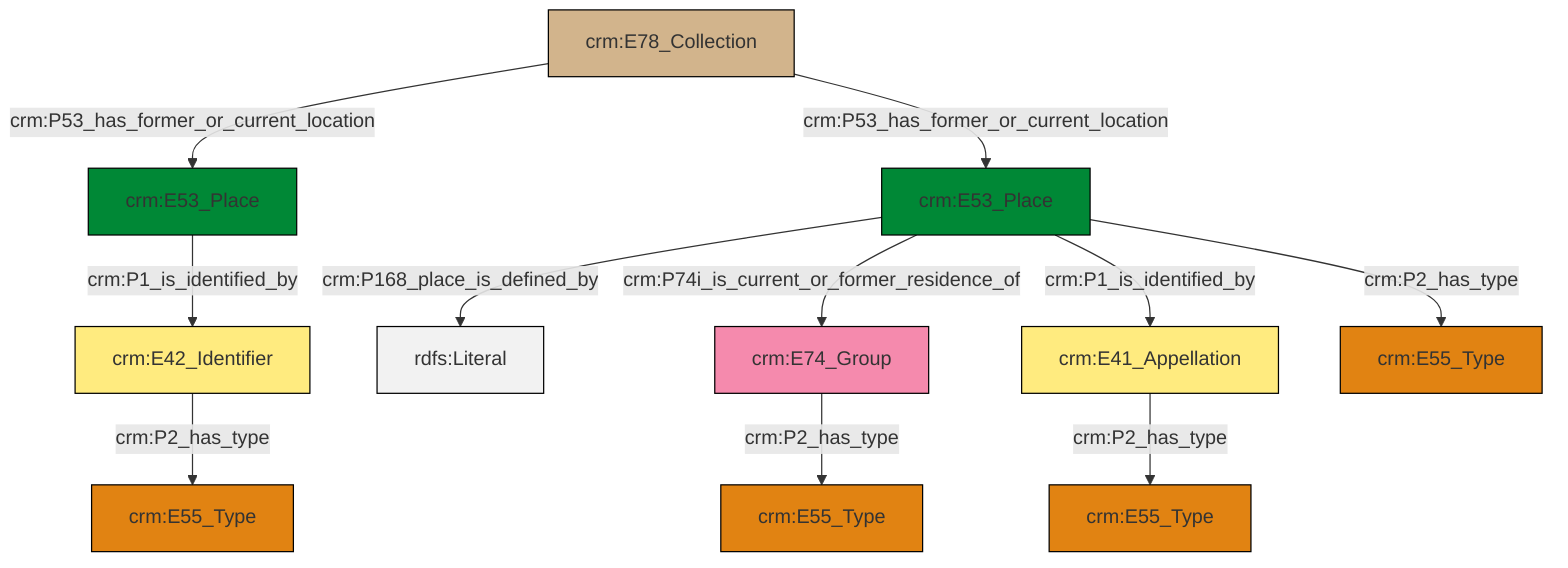 graph TD
classDef Literal fill:#f2f2f2,stroke:#000000;
classDef CRM_Entity fill:#FFFFFF,stroke:#000000;
classDef Temporal_Entity fill:#00C9E6, stroke:#000000;
classDef Type fill:#E18312, stroke:#000000;
classDef Time-Span fill:#2C9C91, stroke:#000000;
classDef Appellation fill:#FFEB7F, stroke:#000000;
classDef Place fill:#008836, stroke:#000000;
classDef Persistent_Item fill:#B266B2, stroke:#000000;
classDef Conceptual_Object fill:#FFD700, stroke:#000000;
classDef Physical_Thing fill:#D2B48C, stroke:#000000;
classDef Actor fill:#f58aad, stroke:#000000;
classDef PC_Classes fill:#4ce600, stroke:#000000;
classDef Multi fill:#cccccc,stroke:#000000;

2["crm:E53_Place"]:::Place -->|crm:P168_place_is_defined_by| 3[rdfs:Literal]:::Literal
2["crm:E53_Place"]:::Place -->|crm:P74i_is_current_or_former_residence_of| 4["crm:E74_Group"]:::Actor
7["crm:E42_Identifier"]:::Appellation -->|crm:P2_has_type| 8["crm:E55_Type"]:::Type
2["crm:E53_Place"]:::Place -->|crm:P1_is_identified_by| 12["crm:E41_Appellation"]:::Appellation
5["crm:E78_Collection"]:::Physical_Thing -->|crm:P53_has_former_or_current_location| 13["crm:E53_Place"]:::Place
4["crm:E74_Group"]:::Actor -->|crm:P2_has_type| 0["crm:E55_Type"]:::Type
13["crm:E53_Place"]:::Place -->|crm:P1_is_identified_by| 7["crm:E42_Identifier"]:::Appellation
5["crm:E78_Collection"]:::Physical_Thing -->|crm:P53_has_former_or_current_location| 2["crm:E53_Place"]:::Place
12["crm:E41_Appellation"]:::Appellation -->|crm:P2_has_type| 10["crm:E55_Type"]:::Type
2["crm:E53_Place"]:::Place -->|crm:P2_has_type| 19["crm:E55_Type"]:::Type